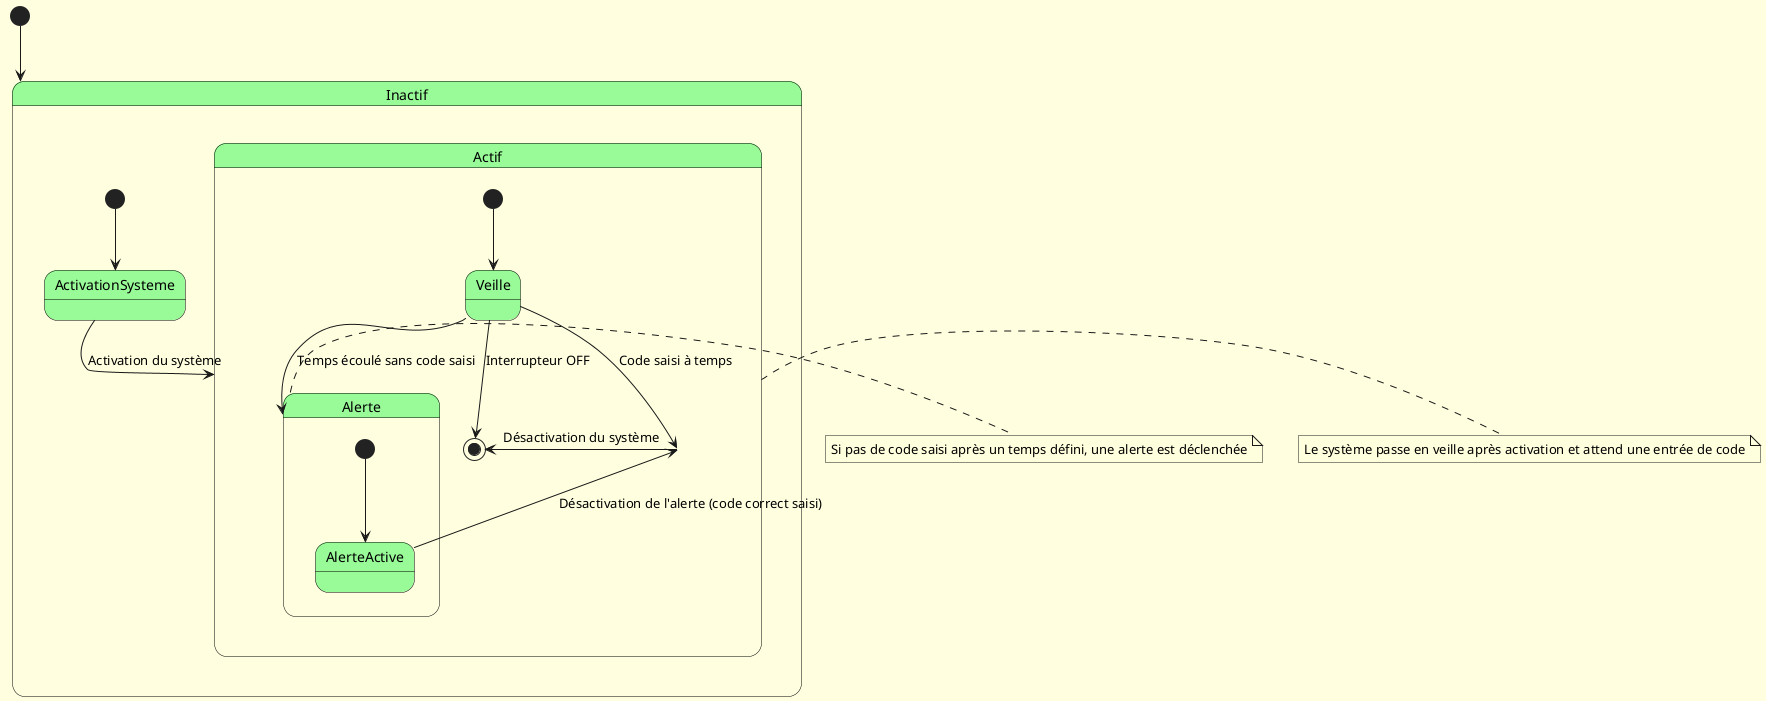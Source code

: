 @startuml etat-zone
skinparam backgroundColor LightYellow
skinparam state {
  StartColor MediumBlue
  EndColor Red
  BackgroundColor PaleGreen
  BorderColor Black
  FontName Arial
}

[*] --> Inactif

state Inactif {
  [*] --> ActivationSysteme
  ActivationSysteme --> Actif : Activation du système
}

state Actif {
  [*] --> Veille
  Veille --> Alerte : Temps écoulé sans code saisi
  Veille --> Actif : Code saisi à temps
  Veille --> [*] : Interrupteur OFF
  
  state Alerte {
    [*] --> AlerteActive
    AlerteActive --> Actif : Désactivation de l'alerte (code correct saisi)
  }
  
  Actif --> [*] : Désactivation du système
}

note right of Actif : Le système passe en veille après activation et attend une entrée de code
note right of Alerte : Si pas de code saisi après un temps défini, une alerte est déclenchée
@enduml
